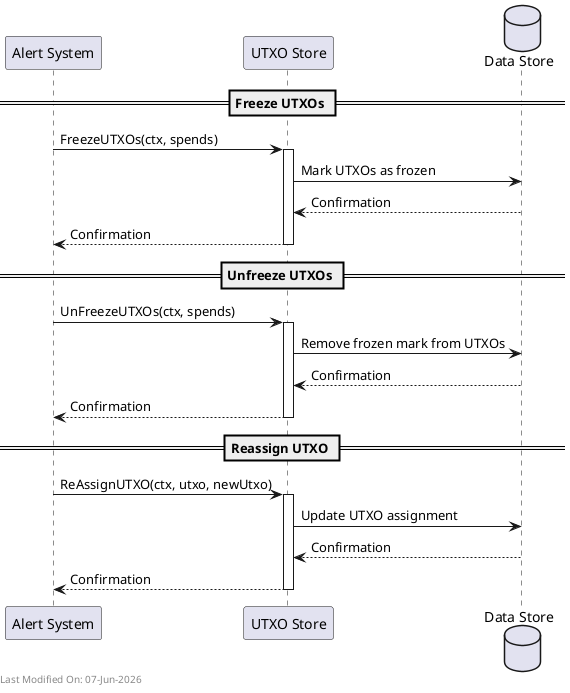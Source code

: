 @startuml
participant "Alert System" as AlertSystem
participant "UTXO Store" as UTXOStore
database "Data Store" as DataStore

== Freeze UTXOs ==
AlertSystem -> UTXOStore: FreezeUTXOs(ctx, spends)
activate UTXOStore
UTXOStore -> DataStore: Mark UTXOs as frozen
DataStore --> UTXOStore: Confirmation
UTXOStore --> AlertSystem: Confirmation
deactivate UTXOStore

== Unfreeze UTXOs ==
AlertSystem -> UTXOStore: UnFreezeUTXOs(ctx, spends)
activate UTXOStore
UTXOStore -> DataStore: Remove frozen mark from UTXOs
DataStore --> UTXOStore: Confirmation
UTXOStore --> AlertSystem: Confirmation
deactivate UTXOStore

== Reassign UTXO ==
AlertSystem -> UTXOStore: ReAssignUTXO(ctx, utxo, newUtxo)
activate UTXOStore
UTXOStore -> DataStore: Update UTXO assignment
DataStore --> UTXOStore: Confirmation
UTXOStore --> AlertSystem: Confirmation
deactivate UTXOStore

left footer Last Modified On: %date("dd-MMM-yyyy")

@enduml

